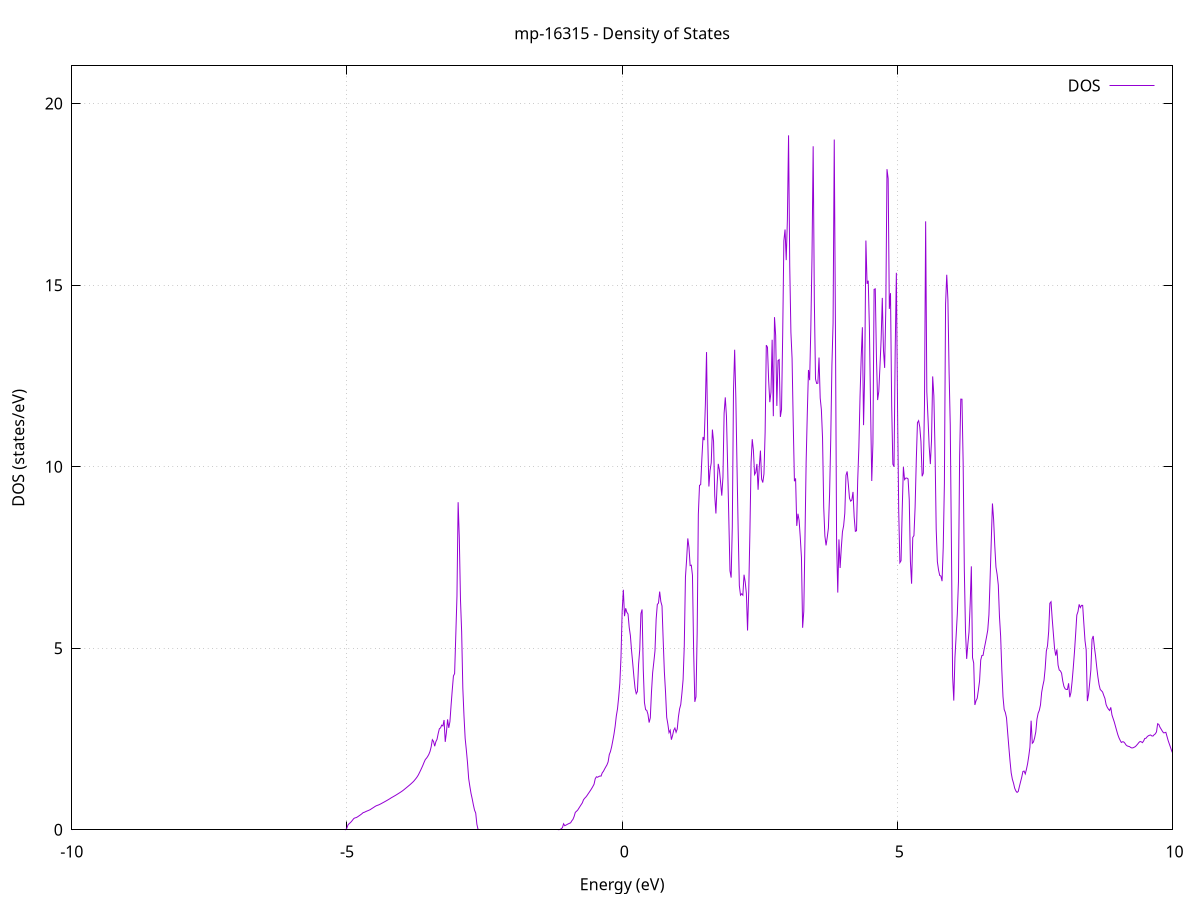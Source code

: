 set title 'mp-16315 - Density of States'
set xlabel 'Energy (eV)'
set ylabel 'DOS (states/eV)'
set grid
set xrange [-10:10]
set yrange [0:21.039]
set xzeroaxis lt -1
set terminal png size 800,600
set output 'mp-16315_dos_gnuplot.png'
plot '-' using 1:2 with lines title 'DOS'
-20.119300 0.000000
-20.098000 0.000000
-20.076700 0.000000
-20.055400 0.000000
-20.034100 0.000000
-20.012800 0.000000
-19.991500 0.000000
-19.970200 0.000000
-19.948900 0.000000
-19.927600 0.000000
-19.906300 0.000000
-19.885100 0.000000
-19.863800 0.000000
-19.842500 0.000000
-19.821200 0.000000
-19.799900 0.000000
-19.778600 0.000000
-19.757300 0.000000
-19.736000 0.000000
-19.714700 0.000000
-19.693400 0.000000
-19.672100 0.000000
-19.650900 0.000000
-19.629600 0.000000
-19.608300 0.000000
-19.587000 0.000000
-19.565700 0.000000
-19.544400 0.000000
-19.523100 0.000000
-19.501800 0.000000
-19.480500 0.000000
-19.459200 0.000000
-19.438000 0.000000
-19.416700 0.000000
-19.395400 0.000000
-19.374100 0.000000
-19.352800 0.000000
-19.331500 0.000000
-19.310200 0.000000
-19.288900 0.000000
-19.267600 0.000000
-19.246300 0.000000
-19.225000 0.000000
-19.203800 0.000000
-19.182500 0.000000
-19.161200 0.000000
-19.139900 0.000000
-19.118600 0.000000
-19.097300 0.000000
-19.076000 0.000000
-19.054700 0.000000
-19.033400 0.000000
-19.012100 0.000000
-18.990800 0.000000
-18.969600 0.000000
-18.948300 0.000000
-18.927000 0.000000
-18.905700 0.000000
-18.884400 0.000000
-18.863100 0.000000
-18.841800 0.000000
-18.820500 0.000000
-18.799200 0.000000
-18.777900 0.000000
-18.756600 0.000000
-18.735400 0.000000
-18.714100 0.000000
-18.692800 0.000000
-18.671500 0.000000
-18.650200 0.000000
-18.628900 0.000000
-18.607600 0.000000
-18.586300 0.000000
-18.565000 0.000000
-18.543700 0.000000
-18.522400 0.000000
-18.501200 0.000000
-18.479900 0.000000
-18.458600 0.000000
-18.437300 0.000000
-18.416000 0.000000
-18.394700 0.000000
-18.373400 0.000000
-18.352100 0.000000
-18.330800 0.000000
-18.309500 0.000000
-18.288300 0.000000
-18.267000 0.000000
-18.245700 0.000000
-18.224400 0.000000
-18.203100 0.000000
-18.181800 315.645100
-18.160500 0.000000
-18.139200 713.468400
-18.117900 0.000000
-18.096600 0.000000
-18.075300 0.000000
-18.054100 0.000000
-18.032800 0.000000
-18.011500 0.000000
-17.990200 0.000000
-17.968900 0.000000
-17.947600 0.000000
-17.926300 0.000000
-17.905000 0.000000
-17.883700 0.000000
-17.862400 0.000000
-17.841100 0.000000
-17.819900 0.000000
-17.798600 0.000000
-17.777300 0.000000
-17.756000 0.000000
-17.734700 0.000000
-17.713400 0.000000
-17.692100 0.000000
-17.670800 0.000000
-17.649500 0.000000
-17.628200 0.000000
-17.606900 0.000000
-17.585700 0.000000
-17.564400 0.000000
-17.543100 0.000000
-17.521800 0.000000
-17.500500 0.000000
-17.479200 0.000000
-17.457900 0.000000
-17.436600 0.000000
-17.415300 0.000000
-17.394000 0.000000
-17.372700 0.000000
-17.351500 0.000000
-17.330200 0.000000
-17.308900 0.000000
-17.287600 0.000000
-17.266300 0.000000
-17.245000 0.000000
-17.223700 0.000000
-17.202400 0.000000
-17.181100 0.000000
-17.159800 0.000000
-17.138600 0.000000
-17.117300 0.000000
-17.096000 0.000000
-17.074700 0.000000
-17.053400 0.000000
-17.032100 0.000000
-17.010800 0.000000
-16.989500 0.000000
-16.968200 0.000000
-16.946900 0.000000
-16.925600 0.000000
-16.904400 0.000000
-16.883100 0.000000
-16.861800 0.000000
-16.840500 0.000000
-16.819200 0.000000
-16.797900 0.000000
-16.776600 0.000000
-16.755300 0.000000
-16.734000 0.000000
-16.712700 0.000000
-16.691400 0.000000
-16.670200 0.000000
-16.648900 0.000000
-16.627600 0.000000
-16.606300 0.000000
-16.585000 0.000000
-16.563700 0.000000
-16.542400 0.000000
-16.521100 0.000000
-16.499800 0.000000
-16.478500 0.000000
-16.457200 0.000000
-16.436000 0.000000
-16.414700 0.000000
-16.393400 0.000000
-16.372100 0.000000
-16.350800 0.000000
-16.329500 0.000000
-16.308200 0.000000
-16.286900 0.000000
-16.265600 0.000000
-16.244300 0.000000
-16.223000 0.000000
-16.201800 0.000000
-16.180500 0.000000
-16.159200 0.000000
-16.137900 0.000000
-16.116600 0.000000
-16.095300 0.000000
-16.074000 0.000000
-16.052700 0.000000
-16.031400 0.000000
-16.010100 0.000000
-15.988900 0.000000
-15.967600 0.000000
-15.946300 0.000000
-15.925000 0.000000
-15.903700 0.000000
-15.882400 0.000000
-15.861100 0.000000
-15.839800 0.000000
-15.818500 0.000000
-15.797200 0.000000
-15.775900 0.000000
-15.754700 0.000000
-15.733400 0.000000
-15.712100 0.000000
-15.690800 0.000000
-15.669500 0.000000
-15.648200 0.000000
-15.626900 0.000000
-15.605600 0.000000
-15.584300 0.000000
-15.563000 0.000000
-15.541700 0.000000
-15.520500 0.000000
-15.499200 0.000000
-15.477900 0.000000
-15.456600 0.000000
-15.435300 0.000000
-15.414000 0.000000
-15.392700 0.000000
-15.371400 0.000000
-15.350100 0.000000
-15.328800 0.000000
-15.307500 0.000000
-15.286300 0.000000
-15.265000 0.000000
-15.243700 0.000000
-15.222400 0.000000
-15.201100 0.000000
-15.179800 0.000000
-15.158500 0.000000
-15.137200 0.000000
-15.115900 0.000000
-15.094600 0.000000
-15.073300 0.000000
-15.052100 0.000000
-15.030800 0.000000
-15.009500 0.000000
-14.988200 0.000000
-14.966900 0.000000
-14.945600 0.000000
-14.924300 0.000000
-14.903000 0.000000
-14.881700 0.000000
-14.860400 0.000000
-14.839200 0.000000
-14.817900 0.000000
-14.796600 0.000000
-14.775300 0.000000
-14.754000 0.000000
-14.732700 0.000000
-14.711400 0.000000
-14.690100 0.000000
-14.668800 0.000000
-14.647500 0.000000
-14.626200 0.000000
-14.605000 0.000000
-14.583700 0.000000
-14.562400 0.000000
-14.541100 0.000000
-14.519800 0.000000
-14.498500 0.000000
-14.477200 0.000000
-14.455900 0.000000
-14.434600 0.000000
-14.413300 0.000000
-14.392000 0.000000
-14.370800 0.000000
-14.349500 0.000000
-14.328200 0.000000
-14.306900 0.000000
-14.285600 0.000000
-14.264300 0.000000
-14.243000 0.000000
-14.221700 0.000000
-14.200400 0.000000
-14.179100 0.000000
-14.157800 0.000000
-14.136600 0.000000
-14.115300 0.000000
-14.094000 0.000000
-14.072700 0.000000
-14.051400 0.000000
-14.030100 0.000000
-14.008800 0.000000
-13.987500 0.000000
-13.966200 0.000000
-13.944900 0.000000
-13.923600 0.000000
-13.902400 0.000000
-13.881100 0.000000
-13.859800 0.000000
-13.838500 0.000000
-13.817200 0.000000
-13.795900 0.000000
-13.774600 0.000000
-13.753300 0.000000
-13.732000 0.000000
-13.710700 0.000000
-13.689500 0.000000
-13.668200 0.000000
-13.646900 0.000000
-13.625600 0.000000
-13.604300 0.000000
-13.583000 0.000000
-13.561700 0.000000
-13.540400 0.000000
-13.519100 0.000000
-13.497800 0.000000
-13.476500 0.000000
-13.455300 0.000000
-13.434000 0.000000
-13.412700 0.000000
-13.391400 0.000000
-13.370100 0.000000
-13.348800 0.000000
-13.327500 0.000000
-13.306200 0.000000
-13.284900 0.000000
-13.263600 0.000000
-13.242300 0.000000
-13.221100 0.000000
-13.199800 0.000000
-13.178500 0.000000
-13.157200 0.000000
-13.135900 0.000000
-13.114600 0.000000
-13.093300 0.000000
-13.072000 0.000000
-13.050700 0.000000
-13.029400 0.000000
-13.008100 0.000000
-12.986900 0.000000
-12.965600 0.000000
-12.944300 0.000000
-12.923000 0.000000
-12.901700 0.000000
-12.880400 0.000000
-12.859100 0.000000
-12.837800 0.000000
-12.816500 0.000000
-12.795200 0.000000
-12.773900 0.000000
-12.752700 0.000000
-12.731400 0.000000
-12.710100 0.000000
-12.688800 0.000000
-12.667500 0.000000
-12.646200 0.000000
-12.624900 0.000000
-12.603600 0.000000
-12.582300 0.000000
-12.561000 0.000000
-12.539700 0.000000
-12.518500 0.000000
-12.497200 0.000000
-12.475900 0.000000
-12.454600 0.000000
-12.433300 0.000000
-12.412000 0.000000
-12.390700 0.000000
-12.369400 0.000000
-12.348100 0.000000
-12.326800 0.000000
-12.305600 0.000000
-12.284300 0.000000
-12.263000 0.000000
-12.241700 0.000000
-12.220400 0.000000
-12.199100 0.000000
-12.177800 0.000000
-12.156500 0.000000
-12.135200 0.000000
-12.113900 0.000000
-12.092600 0.000000
-12.071400 0.000000
-12.050100 0.000000
-12.028800 0.000000
-12.007500 0.000000
-11.986200 0.000000
-11.964900 0.000000
-11.943600 0.000000
-11.922300 0.000000
-11.901000 0.000000
-11.879700 0.000000
-11.858400 0.000000
-11.837200 0.000000
-11.815900 0.000000
-11.794600 0.000000
-11.773300 0.000000
-11.752000 0.000000
-11.730700 0.000000
-11.709400 0.000000
-11.688100 0.000000
-11.666800 0.000000
-11.645500 0.000000
-11.624200 0.000000
-11.603000 0.000000
-11.581700 0.000000
-11.560400 0.000000
-11.539100 0.000000
-11.517800 0.000000
-11.496500 0.000000
-11.475200 0.000000
-11.453900 0.000000
-11.432600 0.000000
-11.411300 0.000000
-11.390000 0.000000
-11.368800 0.000000
-11.347500 0.000000
-11.326200 0.000000
-11.304900 0.000000
-11.283600 0.000000
-11.262300 0.000000
-11.241000 0.000000
-11.219700 0.000000
-11.198400 0.000000
-11.177100 0.000000
-11.155900 0.000000
-11.134600 0.000000
-11.113300 0.000000
-11.092000 0.000000
-11.070700 0.000000
-11.049400 0.000000
-11.028100 0.000000
-11.006800 0.000000
-10.985500 0.000000
-10.964200 0.000000
-10.942900 0.000000
-10.921700 0.000000
-10.900400 0.000000
-10.879100 0.000000
-10.857800 0.000000
-10.836500 0.000000
-10.815200 0.000000
-10.793900 0.000000
-10.772600 0.000000
-10.751300 0.000000
-10.730000 0.000000
-10.708700 0.000000
-10.687500 0.000000
-10.666200 0.000000
-10.644900 0.000000
-10.623600 0.000000
-10.602300 0.000000
-10.581000 0.000000
-10.559700 0.000000
-10.538400 0.000000
-10.517100 0.000000
-10.495800 0.000000
-10.474500 0.000000
-10.453300 0.000000
-10.432000 0.000000
-10.410700 0.000000
-10.389400 0.000000
-10.368100 0.000000
-10.346800 0.000000
-10.325500 0.000000
-10.304200 0.000000
-10.282900 0.000000
-10.261600 0.000000
-10.240300 0.000000
-10.219100 0.000000
-10.197800 0.000000
-10.176500 0.000000
-10.155200 0.000000
-10.133900 0.000000
-10.112600 0.000000
-10.091300 0.000000
-10.070000 0.000000
-10.048700 0.000000
-10.027400 0.000000
-10.006200 0.000000
-9.984900 0.000000
-9.963600 0.000000
-9.942300 0.000000
-9.921000 0.000000
-9.899700 0.000000
-9.878400 0.000000
-9.857100 0.000000
-9.835800 0.000000
-9.814500 0.000000
-9.793200 0.000000
-9.772000 0.000000
-9.750700 0.000000
-9.729400 0.000000
-9.708100 0.000000
-9.686800 0.000000
-9.665500 0.000000
-9.644200 0.000000
-9.622900 0.000000
-9.601600 0.000000
-9.580300 0.000000
-9.559000 0.000000
-9.537800 0.000000
-9.516500 0.000000
-9.495200 0.000000
-9.473900 0.000000
-9.452600 0.000000
-9.431300 0.000000
-9.410000 0.000000
-9.388700 0.000000
-9.367400 0.000000
-9.346100 0.000000
-9.324800 0.000000
-9.303600 0.000000
-9.282300 0.000000
-9.261000 0.000000
-9.239700 0.000000
-9.218400 0.000000
-9.197100 0.000000
-9.175800 0.000000
-9.154500 0.000000
-9.133200 0.000000
-9.111900 0.000000
-9.090600 0.000000
-9.069400 0.000000
-9.048100 0.000000
-9.026800 0.000000
-9.005500 0.000000
-8.984200 0.000000
-8.962900 0.000000
-8.941600 0.000000
-8.920300 0.000000
-8.899000 0.000000
-8.877700 0.000000
-8.856500 0.000000
-8.835200 0.000000
-8.813900 0.000000
-8.792600 0.000000
-8.771300 0.000000
-8.750000 0.000000
-8.728700 0.000000
-8.707400 0.000000
-8.686100 0.000000
-8.664800 0.000000
-8.643500 0.000000
-8.622300 0.000000
-8.601000 0.000000
-8.579700 0.000000
-8.558400 0.000000
-8.537100 0.000000
-8.515800 0.000000
-8.494500 0.000000
-8.473200 0.000000
-8.451900 0.000000
-8.430600 0.000000
-8.409300 0.000000
-8.388100 0.000000
-8.366800 0.000000
-8.345500 0.000000
-8.324200 0.000000
-8.302900 0.000000
-8.281600 0.000000
-8.260300 0.000000
-8.239000 0.000000
-8.217700 0.000000
-8.196400 0.000000
-8.175100 0.000000
-8.153900 0.000000
-8.132600 0.000000
-8.111300 0.000000
-8.090000 0.000000
-8.068700 0.000000
-8.047400 0.000000
-8.026100 0.000000
-8.004800 0.000000
-7.983500 0.000000
-7.962200 0.000000
-7.940900 0.000000
-7.919700 0.000000
-7.898400 0.000000
-7.877100 0.000000
-7.855800 0.000000
-7.834500 0.000000
-7.813200 0.000000
-7.791900 0.000000
-7.770600 0.000000
-7.749300 0.000000
-7.728000 0.000000
-7.706800 0.000000
-7.685500 0.000000
-7.664200 0.000000
-7.642900 0.000000
-7.621600 0.000000
-7.600300 0.000000
-7.579000 0.000000
-7.557700 0.000000
-7.536400 0.000000
-7.515100 0.000000
-7.493800 0.000000
-7.472600 0.000000
-7.451300 0.000000
-7.430000 0.000000
-7.408700 0.000000
-7.387400 0.000000
-7.366100 0.000000
-7.344800 0.000000
-7.323500 0.000000
-7.302200 0.000000
-7.280900 0.000000
-7.259600 0.000000
-7.238400 0.000000
-7.217100 0.000000
-7.195800 0.000000
-7.174500 0.000000
-7.153200 0.000000
-7.131900 0.000000
-7.110600 0.000000
-7.089300 0.000000
-7.068000 0.000000
-7.046700 0.000000
-7.025400 0.000000
-7.004200 0.000000
-6.982900 0.000000
-6.961600 0.000000
-6.940300 0.000000
-6.919000 0.000000
-6.897700 0.000000
-6.876400 0.000000
-6.855100 0.000000
-6.833800 0.000000
-6.812500 0.000000
-6.791200 0.000000
-6.770000 0.000000
-6.748700 0.000000
-6.727400 0.000000
-6.706100 0.000000
-6.684800 0.000000
-6.663500 0.000000
-6.642200 0.000000
-6.620900 0.000000
-6.599600 0.000000
-6.578300 0.000000
-6.557100 0.000000
-6.535800 0.000000
-6.514500 0.000000
-6.493200 0.000000
-6.471900 0.000000
-6.450600 0.000000
-6.429300 0.000000
-6.408000 0.000000
-6.386700 0.000000
-6.365400 0.000000
-6.344100 0.000000
-6.322900 0.000000
-6.301600 0.000000
-6.280300 0.000000
-6.259000 0.000000
-6.237700 0.000000
-6.216400 0.000000
-6.195100 0.000000
-6.173800 0.000000
-6.152500 0.000000
-6.131200 0.000000
-6.109900 0.000000
-6.088700 0.000000
-6.067400 0.000000
-6.046100 0.000000
-6.024800 0.000000
-6.003500 0.000000
-5.982200 0.000000
-5.960900 0.000000
-5.939600 0.000000
-5.918300 0.000000
-5.897000 0.000000
-5.875700 0.000000
-5.854500 0.000000
-5.833200 0.000000
-5.811900 0.000000
-5.790600 0.000000
-5.769300 0.000000
-5.748000 0.000000
-5.726700 0.000000
-5.705400 0.000000
-5.684100 0.000000
-5.662800 0.000000
-5.641500 0.000000
-5.620300 0.000000
-5.599000 0.000000
-5.577700 0.000000
-5.556400 0.000000
-5.535100 0.000000
-5.513800 0.000000
-5.492500 0.000000
-5.471200 0.000000
-5.449900 0.000000
-5.428600 0.000000
-5.407400 0.000000
-5.386100 0.000000
-5.364800 0.000000
-5.343500 0.000000
-5.322200 0.000000
-5.300900 0.000000
-5.279600 0.000000
-5.258300 0.000000
-5.237000 0.000000
-5.215700 0.000000
-5.194400 0.000000
-5.173200 0.000000
-5.151900 0.000000
-5.130600 0.000000
-5.109300 0.000000
-5.088000 0.000000
-5.066700 0.000000
-5.045400 0.000000
-5.024100 0.002100
-5.002800 0.042500
-4.981500 0.134600
-4.960200 0.168500
-4.939000 0.195100
-4.917700 0.229100
-4.896400 0.270500
-4.875100 0.310900
-4.853800 0.327800
-4.832500 0.335200
-4.811200 0.353100
-4.789900 0.374400
-4.768600 0.396500
-4.747300 0.419600
-4.726000 0.445100
-4.704800 0.473500
-4.683500 0.482100
-4.662200 0.498400
-4.640900 0.513100
-4.619600 0.526200
-4.598300 0.539800
-4.577000 0.554900
-4.555700 0.577200
-4.534400 0.597500
-4.513100 0.618500
-4.491800 0.640000
-4.470600 0.658900
-4.449300 0.671600
-4.428000 0.682800
-4.406700 0.697700
-4.385400 0.714000
-4.364100 0.731600
-4.342800 0.749400
-4.321500 0.766800
-4.300200 0.784600
-4.278900 0.803100
-4.257600 0.822000
-4.236400 0.841300
-4.215100 0.861000
-4.193800 0.882500
-4.172500 0.900400
-4.151200 0.919000
-4.129900 0.937400
-4.108600 0.956600
-4.087300 0.976900
-4.066000 0.997200
-4.044700 1.017800
-4.023500 1.038600
-4.002200 1.060300
-3.980900 1.084100
-3.959600 1.109900
-3.938300 1.136400
-3.917000 1.163000
-3.895700 1.189600
-3.874400 1.216500
-3.853100 1.243800
-3.831800 1.273000
-3.810500 1.302800
-3.789300 1.333400
-3.768000 1.372600
-3.746700 1.411600
-3.725400 1.456100
-3.704100 1.507800
-3.682800 1.572800
-3.661500 1.639800
-3.640200 1.709700
-3.618900 1.782800
-3.597600 1.862600
-3.576300 1.934600
-3.555100 1.970700
-3.533800 2.018200
-3.512500 2.076000
-3.491200 2.157600
-3.469900 2.285100
-3.448600 2.480400
-3.427300 2.434600
-3.406000 2.301200
-3.384700 2.425600
-3.363400 2.492000
-3.342100 2.653700
-3.320900 2.783000
-3.299600 2.806300
-3.278300 2.881900
-3.257000 2.859900
-3.235700 3.022500
-3.214400 2.421200
-3.193100 2.683200
-3.171800 3.039600
-3.150500 2.806600
-3.129200 2.979000
-3.107900 3.438600
-3.086700 3.851900
-3.065400 4.236300
-3.044100 4.300700
-3.022800 5.352600
-3.001500 6.425800
-2.980200 9.021700
-2.958900 8.044100
-2.937600 6.345700
-2.916300 5.454100
-2.895000 3.902800
-2.873800 3.137300
-2.852500 2.516900
-2.831200 2.200300
-2.809900 1.847400
-2.788600 1.409900
-2.767300 1.196100
-2.746000 1.002000
-2.724700 0.853400
-2.703400 0.687800
-2.682100 0.541200
-2.660800 0.461400
-2.639600 0.152800
-2.618300 0.010000
-2.597000 0.000000
-2.575700 0.000000
-2.554400 0.000000
-2.533100 0.000000
-2.511800 0.000000
-2.490500 0.000000
-2.469200 0.000000
-2.447900 0.000000
-2.426600 0.000000
-2.405400 0.000000
-2.384100 0.000000
-2.362800 0.000000
-2.341500 0.000000
-2.320200 0.000000
-2.298900 0.000000
-2.277600 0.000000
-2.256300 0.000000
-2.235000 0.000000
-2.213700 0.000000
-2.192400 0.000000
-2.171200 0.000000
-2.149900 0.000000
-2.128600 0.000000
-2.107300 0.000000
-2.086000 0.000000
-2.064700 0.000000
-2.043400 0.000000
-2.022100 0.000000
-2.000800 0.000000
-1.979500 0.000000
-1.958200 0.000000
-1.937000 0.000000
-1.915700 0.000000
-1.894400 0.000000
-1.873100 0.000000
-1.851800 0.000000
-1.830500 0.000000
-1.809200 0.000000
-1.787900 0.000000
-1.766600 0.000000
-1.745300 0.000000
-1.724100 0.000000
-1.702800 0.000000
-1.681500 0.000000
-1.660200 0.000000
-1.638900 0.000000
-1.617600 0.000000
-1.596300 0.000000
-1.575000 0.000000
-1.553700 0.000000
-1.532400 0.000000
-1.511100 0.000000
-1.489900 0.000000
-1.468600 0.000000
-1.447300 0.000000
-1.426000 0.000000
-1.404700 0.000000
-1.383400 0.000000
-1.362100 0.000000
-1.340800 0.000000
-1.319500 0.000000
-1.298200 0.000000
-1.276900 0.000000
-1.255700 0.000000
-1.234400 0.000000
-1.213100 0.000000
-1.191800 0.000000
-1.170500 0.000000
-1.149200 0.001400
-1.127900 0.010300
-1.106600 0.027300
-1.085300 0.058800
-1.064000 0.165500
-1.042700 0.112000
-1.021500 0.128000
-1.000200 0.146300
-0.978900 0.163100
-0.957600 0.178200
-0.936300 0.191700
-0.915000 0.246200
-0.893700 0.287100
-0.872400 0.366500
-0.851100 0.479100
-0.829800 0.509300
-0.808500 0.540300
-0.787300 0.591000
-0.766000 0.641900
-0.744700 0.692100
-0.723400 0.741500
-0.702100 0.825800
-0.680800 0.867400
-0.659500 0.900900
-0.638200 0.942800
-0.616900 0.991900
-0.595600 1.038700
-0.574400 1.087600
-0.553100 1.137800
-0.531800 1.194100
-0.510500 1.254600
-0.489200 1.404500
-0.467900 1.459000
-0.446600 1.446400
-0.425300 1.465700
-0.404000 1.480400
-0.382700 1.478400
-0.361400 1.569200
-0.340200 1.610100
-0.318900 1.673000
-0.297600 1.731400
-0.276300 1.786700
-0.255000 1.869900
-0.233700 2.069000
-0.212400 2.153200
-0.191100 2.285000
-0.169800 2.453400
-0.148500 2.630700
-0.127200 2.849500
-0.106000 3.132800
-0.084700 3.327200
-0.063400 3.647000
-0.042100 4.039600
-0.020800 4.760800
0.000500 6.021100
0.021800 6.611100
0.043100 5.883700
0.064400 6.100700
0.085700 5.990500
0.107000 5.942600
0.128200 5.575000
0.149500 5.350300
0.170800 4.936700
0.192100 4.589300
0.213400 4.217800
0.234700 3.896900
0.256000 3.747800
0.277300 3.807900
0.298600 4.559100
0.319900 4.966900
0.341200 5.953200
0.362400 6.067800
0.383700 4.424800
0.405000 3.507700
0.426300 3.307600
0.447600 3.288200
0.468900 3.182200
0.490200 2.952600
0.511500 3.083000
0.532800 3.786400
0.554100 4.327400
0.575300 4.615900
0.596600 4.927000
0.617900 5.799500
0.639200 6.205000
0.660500 6.245700
0.681800 6.560500
0.703100 6.284800
0.724400 6.164500
0.745700 5.224000
0.767000 4.354400
0.788300 3.794800
0.809500 3.096000
0.830800 2.908700
0.852100 2.675200
0.873400 2.740900
0.894700 2.481300
0.916000 2.596600
0.937300 2.742000
0.958600 2.801400
0.979900 2.686100
1.001200 2.776600
1.022500 3.109300
1.043700 3.328600
1.065000 3.449800
1.086300 3.762400
1.107600 4.137900
1.128900 5.062000
1.150200 6.960800
1.171500 7.441200
1.192800 8.024600
1.214100 7.779100
1.235400 7.275200
1.256700 7.287300
1.277900 7.006300
1.299200 4.912900
1.320500 3.523000
1.341800 3.662000
1.363100 5.409800
1.384400 8.689900
1.405700 9.486200
1.427000 9.505500
1.448300 10.210800
1.469600 10.817800
1.490900 10.731200
1.512100 11.705600
1.533400 13.156800
1.554700 10.794100
1.576000 9.453500
1.597300 9.896200
1.618600 10.105300
1.639900 11.022400
1.661200 10.691200
1.682500 9.196500
1.703800 8.710800
1.725000 9.493000
1.746300 10.077300
1.767600 9.912600
1.788900 9.559800
1.810200 9.202400
1.831500 9.708300
1.852800 11.471500
1.874100 11.908300
1.895400 11.386700
1.916700 10.034000
1.938000 8.579700
1.959200 7.134400
1.980500 6.945400
2.001800 8.351800
2.023100 12.079700
2.044400 13.220100
2.065700 11.905600
2.087000 10.012800
2.108300 8.255600
2.129600 6.721900
2.150900 6.460400
2.172200 6.499000
2.193400 6.460300
2.214700 7.024300
2.236000 6.827300
2.257300 6.510800
2.278600 5.488800
2.299900 6.561400
2.321200 8.174300
2.342500 10.110000
2.363800 10.757200
2.385100 10.452800
2.406400 9.784000
2.427600 9.842500
2.448900 10.075800
2.470200 9.363400
2.491500 9.988200
2.512800 10.443300
2.534100 9.658900
2.555400 9.563200
2.576700 9.798600
2.598000 10.948800
2.619300 13.347500
2.640600 13.289900
2.661800 12.382500
2.683100 11.777500
2.704400 12.050500
2.725700 13.495500
2.747000 11.390700
2.768300 14.118000
2.789600 13.610300
2.810900 11.673100
2.832200 12.922400
2.853500 12.948800
2.874700 11.371000
2.896000 11.573400
2.917300 13.652700
2.938600 16.223900
2.959900 16.532900
2.981200 15.690000
3.002500 16.799600
3.023800 19.126000
3.045100 15.540400
3.066400 13.699400
3.087700 12.979200
3.108900 11.189000
3.130200 9.600000
3.151500 9.677200
3.172800 8.369800
3.194100 8.704600
3.215400 8.523200
3.236700 8.054200
3.258000 7.499000
3.279300 5.563400
3.300600 6.019000
3.321900 8.010200
3.343100 10.120000
3.364400 11.473500
3.385700 12.663600
3.407000 12.383200
3.428300 13.816100
3.449600 15.755100
3.470900 18.824000
3.492200 14.576900
3.513500 12.413800
3.534800 12.291800
3.556100 12.299300
3.577300 13.006100
3.598600 11.892000
3.619900 11.572500
3.641200 10.792800
3.662500 8.885400
3.683800 8.092300
3.705100 7.832400
3.726400 8.049800
3.747700 8.305700
3.769000 9.230800
3.790300 10.767100
3.811500 12.790400
3.832800 13.959000
3.854100 19.009300
3.875400 13.878100
3.896700 7.890400
3.918000 6.532500
3.939300 7.997400
3.960600 7.209700
3.981900 7.754900
4.003200 8.207400
4.024400 8.373200
4.045700 8.719300
4.067000 9.760000
4.088300 9.869400
4.109600 9.519900
4.130900 9.133400
4.152200 9.050800
4.173500 9.079500
4.194800 9.305500
4.216100 8.614000
4.237400 8.220300
4.258600 8.235500
4.279900 9.615700
4.301200 10.528700
4.322500 11.925900
4.343800 13.010400
4.365100 13.840500
4.386400 11.143800
4.407700 12.595800
4.429000 16.227700
4.450300 15.036400
4.471600 15.122200
4.492800 13.822800
4.514100 11.626200
4.535400 9.605900
4.556700 10.652200
4.578000 14.883800
4.599300 14.897800
4.620600 13.011300
4.641900 11.835200
4.663200 12.072400
4.684500 12.759900
4.705800 13.504500
4.727000 14.649600
4.748300 13.210600
4.769600 12.720900
4.790900 14.372500
4.812200 18.194100
4.833500 17.935800
4.854800 14.345000
4.876100 14.779900
4.897400 11.680000
4.918700 10.071000
4.940000 9.998200
4.961200 13.180300
4.982500 15.340600
5.003800 11.655600
5.025100 8.797800
5.046400 7.357100
5.067700 7.410000
5.089000 8.817500
5.110300 9.994100
5.131600 9.643900
5.152900 9.684900
5.174200 9.687000
5.195400 9.663700
5.216700 9.094200
5.238000 7.383000
5.259300 6.777000
5.280600 8.051300
5.301900 8.103300
5.323200 8.884800
5.344500 10.172300
5.365800 11.211500
5.387100 11.266500
5.408300 11.088900
5.429600 10.690600
5.450900 9.735600
5.472200 9.821300
5.493500 11.706000
5.514800 16.757800
5.536100 12.063900
5.557400 11.338000
5.578700 10.559300
5.600000 10.071700
5.621300 10.717800
5.642500 12.485500
5.663800 11.953800
5.685100 10.449600
5.706400 8.285100
5.727700 7.382700
5.749000 7.154800
5.770300 7.004800
5.791600 6.987900
5.812900 6.847400
5.834200 7.776600
5.855500 9.543100
5.876700 14.478300
5.898000 15.286300
5.919300 14.594600
5.940600 12.609400
5.961900 11.144400
5.983200 7.814500
6.004500 4.239400
6.025800 3.557600
6.047100 4.747700
6.068400 5.335100
6.089700 5.936700
6.110900 6.835300
6.132200 10.298100
6.153500 11.861300
6.174800 11.858500
6.196100 10.112500
6.217400 7.165300
6.238700 5.477500
6.260000 4.706800
6.281300 5.104400
6.302600 5.444600
6.323900 6.233500
6.345100 7.255700
6.366400 4.738400
6.387700 4.592200
6.409000 3.437400
6.430300 3.554800
6.451600 3.621300
6.472900 3.847900
6.494200 4.093200
6.515500 4.674500
6.536800 4.799900
6.558000 4.804500
6.579300 4.990200
6.600600 5.148500
6.621900 5.317200
6.643200 5.499600
6.664500 5.921500
6.685800 6.909000
6.707100 7.954100
6.728400 8.987000
6.749700 8.546800
6.771000 7.815900
6.792200 7.236800
6.813500 7.030400
6.834800 6.740200
6.856100 5.871200
6.877400 5.328700
6.898700 4.399400
6.920000 3.664100
6.941300 3.314800
6.962600 3.230700
6.983900 3.081700
7.005200 2.669900
7.026400 2.277100
7.047700 1.896500
7.069000 1.567700
7.090300 1.391000
7.111600 1.283300
7.132900 1.143600
7.154200 1.069200
7.175500 1.029200
7.196800 1.053800
7.218100 1.190600
7.239400 1.321600
7.260600 1.447100
7.281900 1.604800
7.303200 1.617900
7.324500 1.538700
7.345800 1.662500
7.367100 1.818800
7.388400 2.029600
7.409700 2.276300
7.431000 3.004800
7.452300 2.382300
7.473600 2.417600
7.494800 2.532100
7.516100 2.697200
7.537400 3.048600
7.558700 3.208500
7.580000 3.288700
7.601300 3.437300
7.622600 3.783400
7.643900 3.963700
7.665200 4.113900
7.686500 4.443300
7.707700 4.923700
7.729000 5.066800
7.750300 5.465000
7.771600 6.238900
7.792900 6.280400
7.814200 5.811900
7.835500 5.400900
7.856800 4.995300
7.878100 4.797200
7.899400 4.967600
7.920700 4.536000
7.941900 4.400000
7.963200 4.375800
7.984500 4.313400
8.005800 4.096900
8.027100 3.949800
8.048400 3.882000
8.069700 3.865300
8.091000 3.863500
8.112300 4.034100
8.133600 3.650500
8.154900 3.780100
8.176100 4.087700
8.197400 4.470100
8.218700 4.894500
8.240000 5.390500
8.261300 5.913200
8.282600 6.009100
8.303900 6.208100
8.325200 6.120100
8.346500 6.180100
8.367800 6.180500
8.389100 5.683300
8.410300 5.209300
8.431600 4.954900
8.452900 3.543700
8.474200 3.719000
8.495500 4.051400
8.516800 4.404700
8.538100 5.246100
8.559400 5.337800
8.580700 5.033900
8.602000 4.787000
8.623300 4.478700
8.644500 4.209700
8.665800 3.996200
8.687100 3.864000
8.708400 3.830300
8.729700 3.794200
8.751000 3.700700
8.772300 3.617300
8.793600 3.447200
8.814900 3.373200
8.836200 3.320800
8.857400 3.285700
8.878700 3.371500
8.900000 3.163600
8.921300 3.064300
8.942600 2.966400
8.963900 2.848600
8.985200 2.732200
9.006500 2.619700
9.027800 2.531800
9.049100 2.463600
9.070400 2.405600
9.091600 2.423400
9.112900 2.420200
9.134200 2.385600
9.155500 2.335800
9.176800 2.309600
9.198100 2.298600
9.219400 2.290300
9.240700 2.265900
9.262000 2.253500
9.283300 2.257900
9.304600 2.273800
9.325800 2.291100
9.347100 2.326100
9.368400 2.363200
9.389700 2.404500
9.411000 2.431900
9.432300 2.422100
9.453600 2.399400
9.474900 2.445500
9.496200 2.514500
9.517500 2.519900
9.538800 2.560600
9.560000 2.588400
9.581300 2.602800
9.602600 2.611000
9.623900 2.584700
9.645200 2.581100
9.666500 2.617600
9.687800 2.641700
9.709100 2.696200
9.730400 2.920300
9.751700 2.900900
9.773000 2.823200
9.794200 2.770500
9.815500 2.715600
9.836800 2.671000
9.858100 2.673200
9.879400 2.683600
9.900700 2.567600
9.922000 2.453300
9.943300 2.359000
9.964600 2.266700
9.985900 2.170200
10.007100 2.096900
10.028400 2.023300
10.049700 1.998800
10.071000 1.995200
10.092300 1.985400
10.113600 1.997400
10.134900 4.661500
10.156200 2.152100
10.177500 2.229600
10.198800 2.266300
10.220100 2.253900
10.241300 2.298300
10.262600 2.347000
10.283900 2.418100
10.305200 2.528600
10.326500 2.650100
10.347800 2.675000
10.369100 2.707700
10.390400 2.690800
10.411700 2.647300
10.433000 2.605400
10.454300 2.565300
10.475500 2.500700
10.496800 2.461400
10.518100 2.422200
10.539400 2.385900
10.560700 2.353400
10.582000 2.323000
10.603300 2.283200
10.624600 2.208200
10.645900 2.195300
10.667200 2.181200
10.688500 2.131600
10.709700 2.064600
10.731000 2.059200
10.752300 2.058800
10.773600 2.098500
10.794900 2.273400
10.816200 2.524500
10.837500 2.382500
10.858800 2.312200
10.880100 2.340300
10.901400 2.363100
10.922700 2.517300
10.943900 2.486900
10.965200 2.519200
10.986500 2.504000
11.007800 2.503800
11.029100 2.336600
11.050400 2.249900
11.071700 2.169400
11.093000 2.055900
11.114300 2.071500
11.135600 2.031200
11.156800 1.997800
11.178100 1.966700
11.199400 1.930900
11.220700 1.915500
11.242000 1.889400
11.263300 1.869700
11.284600 1.855600
11.305900 1.860300
11.327200 1.849200
11.348500 1.852800
11.369800 1.900300
11.391000 1.940000
11.412300 1.965300
11.433600 2.013300
11.454900 2.109600
11.476200 2.218500
11.497500 2.244800
11.518800 2.317300
11.540100 2.406100
11.561400 2.500300
11.582700 2.582700
11.604000 2.689300
11.625200 2.835600
11.646500 2.876100
11.667800 2.948900
11.689100 3.019800
11.710400 3.059600
11.731700 3.056200
11.753000 3.040100
11.774300 3.047900
11.795600 3.043200
11.816900 3.002500
11.838200 2.941900
11.859400 2.863100
11.880700 2.753900
11.902000 2.714100
11.923300 2.674700
11.944600 2.627800
11.965900 2.574800
11.987200 2.540700
12.008500 2.547200
12.029800 2.507400
12.051100 2.439800
12.072400 2.329600
12.093600 2.208700
12.114900 2.116300
12.136200 2.063900
12.157500 2.044500
12.178800 2.053200
12.200100 2.070100
12.221400 2.104800
12.242700 2.142500
12.264000 2.237100
12.285300 2.331300
12.306500 2.388900
12.327800 2.459200
12.349100 2.579800
12.370400 2.711400
12.391700 2.941300
12.413000 3.148500
12.434300 3.080300
12.455600 3.010700
12.476900 2.961700
12.498200 2.896700
12.519500 2.736500
12.540700 2.402600
12.562000 2.333400
12.583300 2.278300
12.604600 2.238500
12.625900 2.203200
12.647200 2.131500
12.668500 2.223300
12.689800 2.318800
12.711100 2.450200
12.732400 2.628000
12.753700 2.838300
12.774900 3.071300
12.796200 3.318700
12.817500 3.524100
12.838800 3.748700
12.860100 3.925200
12.881400 4.086600
12.902700 5.240400
12.924000 5.062700
12.945300 5.154000
12.966600 4.987100
12.987900 4.830600
13.009100 4.751400
13.030400 4.645400
13.051700 4.698800
13.073000 4.840600
13.094300 4.983600
13.115600 5.118600
13.136900 5.602000
13.158200 5.893200
13.179500 5.631900
13.200800 5.596800
13.222100 5.777100
13.243300 5.660400
13.264600 5.594600
13.285900 5.325400
13.307200 4.766500
13.328500 4.526400
13.349800 4.289100
13.371100 4.184000
13.392400 4.150900
13.413700 4.021600
13.435000 3.931200
13.456300 3.511500
13.477500 3.276700
13.498800 3.098000
13.520100 2.917800
13.541400 2.795800
13.562700 2.598200
13.584000 2.474800
13.605300 2.367600
13.626600 2.357000
13.647900 2.407400
13.669200 2.408700
13.690400 2.373800
13.711700 2.331500
13.733000 2.304200
13.754300 2.301000
13.775600 2.408400
13.796900 2.126500
13.818200 2.000100
13.839500 1.902900
13.860800 1.814700
13.882100 1.796800
13.903400 1.763600
13.924600 1.751100
13.945900 1.724400
13.967200 1.764200
13.988500 1.819900
14.009800 1.932900
14.031100 2.030000
14.052400 2.074800
14.073700 2.170300
14.095000 2.291700
14.116300 2.295400
14.137600 2.355500
14.158800 2.404100
14.180100 2.462300
14.201400 2.540000
14.222700 2.553600
14.244000 2.583600
14.265300 2.602500
14.286600 2.597200
14.307900 2.624800
14.329200 2.627400
14.350500 2.669900
14.371800 2.735600
14.393000 2.837200
14.414300 2.965400
14.435600 3.238900
14.456900 3.561500
14.478200 3.726900
14.499500 3.797800
14.520800 3.807600
14.542100 3.843900
14.563400 3.897600
14.584700 3.915100
14.606000 3.976000
14.627200 3.902600
14.648500 3.899100
14.669800 3.950400
14.691100 3.924500
14.712400 3.867200
14.733700 3.906200
14.755000 4.048300
14.776300 4.194500
14.797600 4.129300
14.818900 4.022100
14.840100 4.055200
14.861400 3.744900
14.882700 3.677300
14.904000 3.506300
14.925300 3.285300
14.946600 3.220200
14.967900 3.210700
14.989200 3.181900
15.010500 3.189000
15.031800 3.154800
15.053100 3.082400
15.074300 2.991600
15.095600 2.961500
15.116900 2.933100
15.138200 2.832500
15.159500 2.710600
15.180800 2.658300
15.202100 2.638300
15.223400 2.643600
15.244700 2.657900
15.266000 2.695100
15.287300 2.742600
15.308500 2.804600
15.329800 3.101500
15.351100 3.099500
15.372400 3.049200
15.393700 3.086100
15.415000 3.182300
15.436300 3.274600
15.457600 3.565900
15.478900 3.716700
15.500200 3.835800
15.521500 3.890200
15.542700 3.907100
15.564000 3.944000
15.585300 3.868600
15.606600 3.765000
15.627900 3.591600
15.649200 3.484900
15.670500 3.386600
15.691800 3.333400
15.713100 3.324300
15.734400 3.274100
15.755700 3.234600
15.776900 3.496100
15.798200 3.257700
15.819500 3.271500
15.840800 3.357500
15.862100 3.341700
15.883400 3.283300
15.904700 3.259900
15.926000 3.291600
15.947300 3.241600
15.968600 3.256600
15.989800 3.360200
16.011100 3.172600
16.032400 3.192000
16.053700 3.132200
16.075000 3.072700
16.096300 3.028800
16.117600 3.007100
16.138900 3.011800
16.160200 2.999500
16.181500 3.017600
16.202800 3.055400
16.224000 3.077000
16.245300 3.078600
16.266600 2.979100
16.287900 2.759400
16.309200 2.502200
16.330500 2.425300
16.351800 2.550400
16.373100 2.787200
16.394400 3.017900
16.415700 3.414400
16.437000 3.831600
16.458200 4.174700
16.479500 4.093800
16.500800 4.283200
16.522100 4.222300
16.543400 3.894700
16.564700 3.782300
16.586000 3.795100
16.607300 3.831300
16.628600 3.934800
16.649900 4.184300
16.671200 4.589400
16.692400 4.793000
16.713700 5.107600
16.735000 5.081500
16.756300 5.020100
16.777600 5.001400
16.798900 5.061800
16.820200 4.759700
16.841500 4.450300
16.862800 4.225300
16.884100 4.064700
16.905400 3.940700
16.926600 3.717500
16.947900 3.559100
16.969200 3.465600
16.990500 3.429700
17.011800 3.297000
17.033100 3.092700
17.054400 2.863900
17.075700 2.721000
17.097000 2.649300
17.118300 2.681300
17.139500 2.767100
17.160800 2.858400
17.182100 2.963800
17.203400 3.074700
17.224700 3.223300
17.246000 3.309000
17.267300 3.421300
17.288600 3.496400
17.309900 3.441000
17.331200 3.328500
17.352500 3.360900
17.373700 3.445000
17.395000 3.548700
17.416300 3.658900
17.437600 3.748000
17.458900 3.767900
17.480200 3.772500
17.501500 3.809500
17.522800 3.899400
17.544100 3.781600
17.565400 3.756900
17.586700 3.701700
17.607900 3.610500
17.629200 3.481200
17.650500 3.298100
17.671800 3.155600
17.693100 3.014400
17.714400 2.924200
17.735700 2.837800
17.757000 2.798300
17.778300 2.780500
17.799600 2.772400
17.820900 2.629600
17.842100 2.562000
17.863400 2.502000
17.884700 2.438900
17.906000 2.374700
17.927300 2.367600
17.948600 2.401900
17.969900 2.492200
17.991200 2.601100
18.012500 2.755400
18.033800 2.924500
18.055100 3.145600
18.076300 3.519200
18.097600 3.749000
18.118900 3.842200
18.140200 3.976300
18.161500 4.002800
18.182800 3.962900
18.204100 3.796100
18.225400 3.688200
18.246700 3.503000
18.268000 3.433400
18.289200 3.556500
18.310500 3.165000
18.331800 2.849800
18.353100 2.611300
18.374400 2.501900
18.395700 2.443400
18.417000 2.464200
18.438300 2.532200
18.459600 2.601900
18.480900 2.703200
18.502200 2.787100
18.523400 2.955200
18.544700 3.157300
18.566000 3.384500
18.587300 3.641400
18.608600 3.868700
18.629900 4.097900
18.651200 4.242800
18.672500 4.340900
18.693800 4.440300
18.715100 4.282300
18.736400 4.047300
18.757600 3.858500
18.778900 3.754000
18.800200 3.631000
18.821500 3.590400
18.842800 3.582600
18.864100 3.600000
18.885400 3.610900
18.906700 3.714500
18.928000 3.762100
18.949300 3.857900
18.970600 3.787000
18.991800 3.763800
19.013100 3.753800
19.034400 3.834900
19.055700 3.907600
19.077000 4.033300
19.098300 4.034800
19.119600 4.118900
19.140900 4.103300
19.162200 4.133200
19.183500 4.078800
19.204800 4.040300
19.226000 3.949800
19.247300 3.938300
19.268600 3.815600
19.289900 3.743800
19.311200 3.498800
19.332500 3.373000
19.353800 3.254300
19.375100 3.164200
19.396400 3.149400
19.417700 3.084300
19.438900 3.081700
19.460200 3.039000
19.481500 2.956000
19.502800 2.858700
19.524100 2.753800
19.545400 2.632500
19.566700 2.375700
19.588000 2.167100
19.609300 1.995400
19.630600 1.791000
19.651900 1.653200
19.673100 1.529300
19.694400 1.410100
19.715700 1.305100
19.737000 1.211900
19.758300 1.154400
19.779600 1.037800
19.800900 0.953700
19.822200 0.889400
19.843500 0.820200
19.864800 0.721700
19.886100 0.650500
19.907300 0.580400
19.928600 0.512200
19.949900 0.444300
19.971200 0.428400
19.992500 0.324800
20.013800 0.275900
20.035100 0.234300
20.056400 0.200200
20.077700 0.172700
20.099000 0.149300
20.120300 0.128500
20.141500 0.109200
20.162800 0.091500
20.184100 0.075700
20.205400 0.061700
20.226700 0.049400
20.248000 0.039000
20.269300 0.030300
20.290600 0.023000
20.311900 0.016800
20.333200 0.011700
20.354500 0.007700
20.375700 0.004900
20.397000 0.003100
20.418300 0.002100
20.439600 0.001300
20.460900 0.000800
20.482200 0.000400
20.503500 0.000100
20.524800 0.000000
20.546100 0.000000
20.567400 0.000000
20.588600 0.000000
20.609900 0.000000
20.631200 0.000000
20.652500 0.000000
20.673800 0.000000
20.695100 0.000000
20.716400 0.000000
20.737700 0.000000
20.759000 0.000000
20.780300 0.000000
20.801600 0.000000
20.822800 0.000000
20.844100 0.000000
20.865400 0.000000
20.886700 0.000000
20.908000 0.000000
20.929300 0.000000
20.950600 0.000000
20.971900 0.000000
20.993200 0.000000
21.014500 0.000000
21.035800 0.000000
21.057000 0.000000
21.078300 0.000000
21.099600 0.000000
21.120900 0.000000
21.142200 0.000000
21.163500 0.000000
21.184800 0.000000
21.206100 0.000000
21.227400 0.000000
21.248700 0.000000
21.270000 0.000000
21.291200 0.000000
21.312500 0.000000
21.333800 0.000000
21.355100 0.000000
21.376400 0.000000
21.397700 0.000000
21.419000 0.000000
21.440300 0.000000
21.461600 0.000000
21.482900 0.000000
21.504200 0.000000
21.525400 0.000000
21.546700 0.000000
21.568000 0.000000
21.589300 0.000000
21.610600 0.000000
21.631900 0.000000
21.653200 0.000000
21.674500 0.000000
21.695800 0.000000
21.717100 0.000000
21.738400 0.000000
21.759600 0.000000
21.780900 0.000000
21.802200 0.000000
21.823500 0.000000
21.844800 0.000000
21.866100 0.000000
21.887400 0.000000
21.908700 0.000000
21.930000 0.000000
21.951300 0.000000
21.972500 0.000000
21.993800 0.000000
22.015100 0.000000
22.036400 0.000000
22.057700 0.000000
22.079000 0.000000
22.100300 0.000000
22.121600 0.000000
22.142900 0.000000
22.164200 0.000000
22.185500 0.000000
22.206700 0.000000
22.228000 0.000000
22.249300 0.000000
22.270600 0.000000
22.291900 0.000000
22.313200 0.000000
22.334500 0.000000
22.355800 0.000000
22.377100 0.000000
22.398400 0.000000
22.419700 0.000000
22.440900 0.000000
22.462200 0.000000
e
